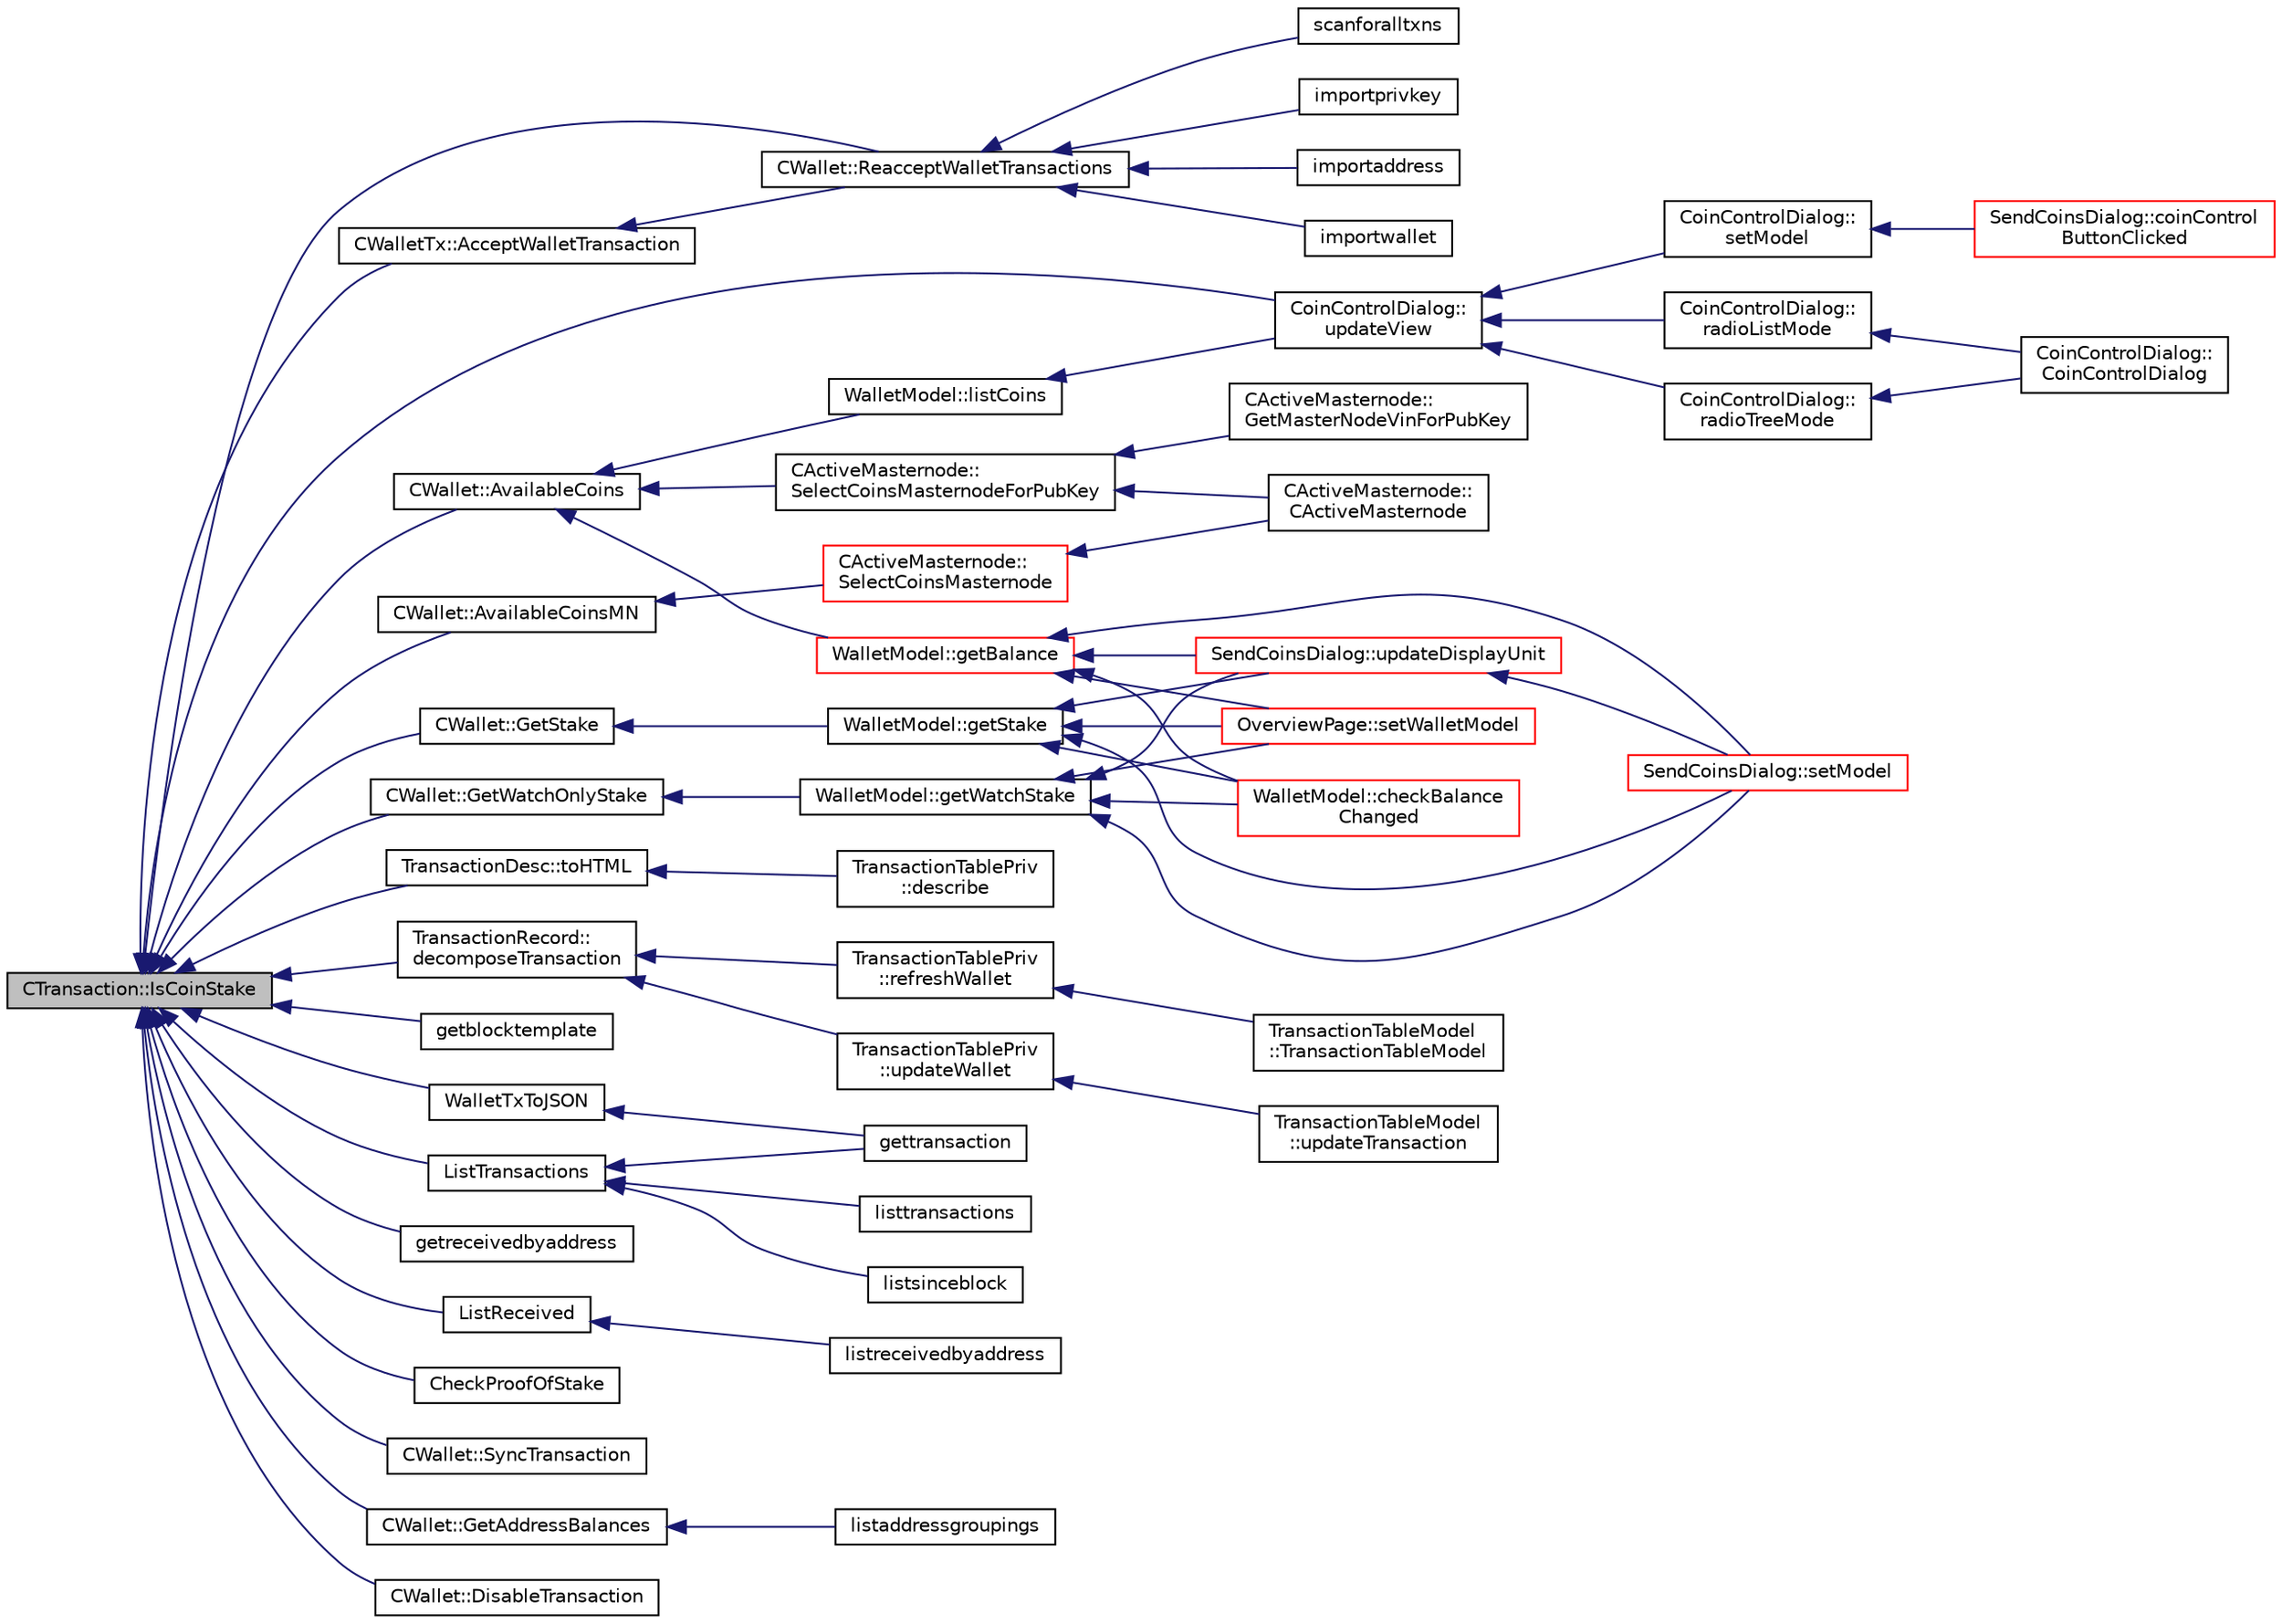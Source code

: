 digraph "CTransaction::IsCoinStake"
{
  edge [fontname="Helvetica",fontsize="10",labelfontname="Helvetica",labelfontsize="10"];
  node [fontname="Helvetica",fontsize="10",shape=record];
  rankdir="LR";
  Node237 [label="CTransaction::IsCoinStake",height=0.2,width=0.4,color="black", fillcolor="grey75", style="filled", fontcolor="black"];
  Node237 -> Node238 [dir="back",color="midnightblue",fontsize="10",style="solid",fontname="Helvetica"];
  Node238 [label="CWalletTx::AcceptWalletTransaction",height=0.2,width=0.4,color="black", fillcolor="white", style="filled",URL="$d6/d53/class_c_wallet_tx.html#af6d1a5a731bb69e1d94de84eb6fd15a5"];
  Node238 -> Node239 [dir="back",color="midnightblue",fontsize="10",style="solid",fontname="Helvetica"];
  Node239 [label="CWallet::ReacceptWalletTransactions",height=0.2,width=0.4,color="black", fillcolor="white", style="filled",URL="$d2/de5/class_c_wallet.html#a796c23450c8482e10e0c75ae5c1fa8ed"];
  Node239 -> Node240 [dir="back",color="midnightblue",fontsize="10",style="solid",fontname="Helvetica"];
  Node240 [label="importprivkey",height=0.2,width=0.4,color="black", fillcolor="white", style="filled",URL="$dc/dbf/rpcdump_8cpp.html#a3a6fdb974fce01220a895393d444e981"];
  Node239 -> Node241 [dir="back",color="midnightblue",fontsize="10",style="solid",fontname="Helvetica"];
  Node241 [label="importaddress",height=0.2,width=0.4,color="black", fillcolor="white", style="filled",URL="$dc/dbf/rpcdump_8cpp.html#a457bc572859c8265c72a0afd1a6db56c"];
  Node239 -> Node242 [dir="back",color="midnightblue",fontsize="10",style="solid",fontname="Helvetica"];
  Node242 [label="importwallet",height=0.2,width=0.4,color="black", fillcolor="white", style="filled",URL="$dc/dbf/rpcdump_8cpp.html#a2566d5c9dd1938b74e70398cdb3ac5c1"];
  Node239 -> Node243 [dir="back",color="midnightblue",fontsize="10",style="solid",fontname="Helvetica"];
  Node243 [label="scanforalltxns",height=0.2,width=0.4,color="black", fillcolor="white", style="filled",URL="$df/d1d/rpcwallet_8cpp.html#a798669ad37caa71ddd18f73bc5aa5841"];
  Node237 -> Node244 [dir="back",color="midnightblue",fontsize="10",style="solid",fontname="Helvetica"];
  Node244 [label="CoinControlDialog::\lupdateView",height=0.2,width=0.4,color="black", fillcolor="white", style="filled",URL="$dd/dfb/class_coin_control_dialog.html#aadea33050e5c1efd5eae8d2fcfa721f9"];
  Node244 -> Node245 [dir="back",color="midnightblue",fontsize="10",style="solid",fontname="Helvetica"];
  Node245 [label="CoinControlDialog::\lsetModel",height=0.2,width=0.4,color="black", fillcolor="white", style="filled",URL="$dd/dfb/class_coin_control_dialog.html#a4c34a48574814089c54f763a22f5317a"];
  Node245 -> Node246 [dir="back",color="midnightblue",fontsize="10",style="solid",fontname="Helvetica"];
  Node246 [label="SendCoinsDialog::coinControl\lButtonClicked",height=0.2,width=0.4,color="red", fillcolor="white", style="filled",URL="$d6/de6/class_send_coins_dialog.html#a59d757d9e4bea5b380eb480fd79cfb49"];
  Node244 -> Node248 [dir="back",color="midnightblue",fontsize="10",style="solid",fontname="Helvetica"];
  Node248 [label="CoinControlDialog::\lradioTreeMode",height=0.2,width=0.4,color="black", fillcolor="white", style="filled",URL="$dd/dfb/class_coin_control_dialog.html#a1990d478f3ffba666c358a4f1bd395ec"];
  Node248 -> Node249 [dir="back",color="midnightblue",fontsize="10",style="solid",fontname="Helvetica"];
  Node249 [label="CoinControlDialog::\lCoinControlDialog",height=0.2,width=0.4,color="black", fillcolor="white", style="filled",URL="$dd/dfb/class_coin_control_dialog.html#a0945e59c25f956fdab199dbaf252eff5"];
  Node244 -> Node250 [dir="back",color="midnightblue",fontsize="10",style="solid",fontname="Helvetica"];
  Node250 [label="CoinControlDialog::\lradioListMode",height=0.2,width=0.4,color="black", fillcolor="white", style="filled",URL="$dd/dfb/class_coin_control_dialog.html#a775c6d290cb63667a434b09072094533"];
  Node250 -> Node249 [dir="back",color="midnightblue",fontsize="10",style="solid",fontname="Helvetica"];
  Node237 -> Node251 [dir="back",color="midnightblue",fontsize="10",style="solid",fontname="Helvetica"];
  Node251 [label="TransactionDesc::toHTML",height=0.2,width=0.4,color="black", fillcolor="white", style="filled",URL="$d4/da9/class_transaction_desc.html#ab7c9dbb2048aae121dd9d75df86e64f4"];
  Node251 -> Node252 [dir="back",color="midnightblue",fontsize="10",style="solid",fontname="Helvetica"];
  Node252 [label="TransactionTablePriv\l::describe",height=0.2,width=0.4,color="black", fillcolor="white", style="filled",URL="$d2/ddb/class_transaction_table_priv.html#ab08d44e16bf6dd95b5b83959b3013780"];
  Node237 -> Node253 [dir="back",color="midnightblue",fontsize="10",style="solid",fontname="Helvetica"];
  Node253 [label="TransactionRecord::\ldecomposeTransaction",height=0.2,width=0.4,color="black", fillcolor="white", style="filled",URL="$d1/da7/class_transaction_record.html#a9f5db4465fa5fdcc3f9af525096bcdb9"];
  Node253 -> Node254 [dir="back",color="midnightblue",fontsize="10",style="solid",fontname="Helvetica"];
  Node254 [label="TransactionTablePriv\l::refreshWallet",height=0.2,width=0.4,color="black", fillcolor="white", style="filled",URL="$d2/ddb/class_transaction_table_priv.html#a1f81da5d7cfb2aac03a5e18e6bc91792"];
  Node254 -> Node255 [dir="back",color="midnightblue",fontsize="10",style="solid",fontname="Helvetica"];
  Node255 [label="TransactionTableModel\l::TransactionTableModel",height=0.2,width=0.4,color="black", fillcolor="white", style="filled",URL="$d7/dfe/class_transaction_table_model.html#a6c10b7cab9804eee6df9e049a978dc62"];
  Node253 -> Node256 [dir="back",color="midnightblue",fontsize="10",style="solid",fontname="Helvetica"];
  Node256 [label="TransactionTablePriv\l::updateWallet",height=0.2,width=0.4,color="black", fillcolor="white", style="filled",URL="$d2/ddb/class_transaction_table_priv.html#a5a8454ce91251c4d9eb927bf2850745c"];
  Node256 -> Node257 [dir="back",color="midnightblue",fontsize="10",style="solid",fontname="Helvetica"];
  Node257 [label="TransactionTableModel\l::updateTransaction",height=0.2,width=0.4,color="black", fillcolor="white", style="filled",URL="$d7/dfe/class_transaction_table_model.html#a8de43b3c7ba0612304906eb5a2f51a06"];
  Node237 -> Node258 [dir="back",color="midnightblue",fontsize="10",style="solid",fontname="Helvetica"];
  Node258 [label="getblocktemplate",height=0.2,width=0.4,color="black", fillcolor="white", style="filled",URL="$d4/ddd/rpcmining_8cpp.html#a27347eecedd59156c914fcb5ce488f9a"];
  Node237 -> Node259 [dir="back",color="midnightblue",fontsize="10",style="solid",fontname="Helvetica"];
  Node259 [label="WalletTxToJSON",height=0.2,width=0.4,color="black", fillcolor="white", style="filled",URL="$df/d1d/rpcwallet_8cpp.html#a28e51f3edfce43e075603e9e315f40c4"];
  Node259 -> Node260 [dir="back",color="midnightblue",fontsize="10",style="solid",fontname="Helvetica"];
  Node260 [label="gettransaction",height=0.2,width=0.4,color="black", fillcolor="white", style="filled",URL="$df/d1d/rpcwallet_8cpp.html#a845c15a1402787fcf2cc021111ea89f5"];
  Node237 -> Node261 [dir="back",color="midnightblue",fontsize="10",style="solid",fontname="Helvetica"];
  Node261 [label="getreceivedbyaddress",height=0.2,width=0.4,color="black", fillcolor="white", style="filled",URL="$df/d1d/rpcwallet_8cpp.html#abbb6475509aa2e69844f0b3a8bcb422a"];
  Node237 -> Node262 [dir="back",color="midnightblue",fontsize="10",style="solid",fontname="Helvetica"];
  Node262 [label="ListReceived",height=0.2,width=0.4,color="black", fillcolor="white", style="filled",URL="$df/d1d/rpcwallet_8cpp.html#a0cc958f67a8d6d0002cb4fee19eddb5c"];
  Node262 -> Node263 [dir="back",color="midnightblue",fontsize="10",style="solid",fontname="Helvetica"];
  Node263 [label="listreceivedbyaddress",height=0.2,width=0.4,color="black", fillcolor="white", style="filled",URL="$df/d1d/rpcwallet_8cpp.html#a34b36ceb4a7e36e0dab24cf675c49da5"];
  Node237 -> Node264 [dir="back",color="midnightblue",fontsize="10",style="solid",fontname="Helvetica"];
  Node264 [label="ListTransactions",height=0.2,width=0.4,color="black", fillcolor="white", style="filled",URL="$df/d1d/rpcwallet_8cpp.html#a460d931e7f098979bea783409c971d53"];
  Node264 -> Node265 [dir="back",color="midnightblue",fontsize="10",style="solid",fontname="Helvetica"];
  Node265 [label="listtransactions",height=0.2,width=0.4,color="black", fillcolor="white", style="filled",URL="$df/d1d/rpcwallet_8cpp.html#a3247ccfc52f810122e28895d423e13fd"];
  Node264 -> Node266 [dir="back",color="midnightblue",fontsize="10",style="solid",fontname="Helvetica"];
  Node266 [label="listsinceblock",height=0.2,width=0.4,color="black", fillcolor="white", style="filled",URL="$df/d1d/rpcwallet_8cpp.html#a53cf4975a89f414ef3bd180f6b4773cd"];
  Node264 -> Node260 [dir="back",color="midnightblue",fontsize="10",style="solid",fontname="Helvetica"];
  Node237 -> Node267 [dir="back",color="midnightblue",fontsize="10",style="solid",fontname="Helvetica"];
  Node267 [label="CheckProofOfStake",height=0.2,width=0.4,color="black", fillcolor="white", style="filled",URL="$d4/dd4/stake_8h.html#a01e09fbdb926d4581ea48c4cf2f337a1"];
  Node237 -> Node268 [dir="back",color="midnightblue",fontsize="10",style="solid",fontname="Helvetica"];
  Node268 [label="CWallet::SyncTransaction",height=0.2,width=0.4,color="black", fillcolor="white", style="filled",URL="$d2/de5/class_c_wallet.html#ac18895d63adb58d85558f0efd6addb3f"];
  Node237 -> Node239 [dir="back",color="midnightblue",fontsize="10",style="solid",fontname="Helvetica"];
  Node237 -> Node269 [dir="back",color="midnightblue",fontsize="10",style="solid",fontname="Helvetica"];
  Node269 [label="CWallet::GetStake",height=0.2,width=0.4,color="black", fillcolor="white", style="filled",URL="$d2/de5/class_c_wallet.html#a87a52700330336da4957026c091916d8"];
  Node269 -> Node270 [dir="back",color="midnightblue",fontsize="10",style="solid",fontname="Helvetica"];
  Node270 [label="WalletModel::getStake",height=0.2,width=0.4,color="black", fillcolor="white", style="filled",URL="$d4/d27/class_wallet_model.html#a52610e28004228368104550b2e652872"];
  Node270 -> Node271 [dir="back",color="midnightblue",fontsize="10",style="solid",fontname="Helvetica"];
  Node271 [label="OverviewPage::setWalletModel",height=0.2,width=0.4,color="red", fillcolor="white", style="filled",URL="$d1/d91/class_overview_page.html#a2ed52a3a87e9c74fee38fa873c9bc71f"];
  Node270 -> Node273 [dir="back",color="midnightblue",fontsize="10",style="solid",fontname="Helvetica"];
  Node273 [label="SendCoinsDialog::setModel",height=0.2,width=0.4,color="red", fillcolor="white", style="filled",URL="$d6/de6/class_send_coins_dialog.html#a73a6c1b1850a334ee652ac167713a2aa"];
  Node270 -> Node274 [dir="back",color="midnightblue",fontsize="10",style="solid",fontname="Helvetica"];
  Node274 [label="SendCoinsDialog::updateDisplayUnit",height=0.2,width=0.4,color="red", fillcolor="white", style="filled",URL="$d6/de6/class_send_coins_dialog.html#a74815ad8502b126200b6fd2e59e9f042"];
  Node274 -> Node273 [dir="back",color="midnightblue",fontsize="10",style="solid",fontname="Helvetica"];
  Node270 -> Node275 [dir="back",color="midnightblue",fontsize="10",style="solid",fontname="Helvetica"];
  Node275 [label="WalletModel::checkBalance\lChanged",height=0.2,width=0.4,color="red", fillcolor="white", style="filled",URL="$d4/d27/class_wallet_model.html#adcc4eb8cd71cb4de223621866bb7fb7d"];
  Node237 -> Node279 [dir="back",color="midnightblue",fontsize="10",style="solid",fontname="Helvetica"];
  Node279 [label="CWallet::GetWatchOnlyStake",height=0.2,width=0.4,color="black", fillcolor="white", style="filled",URL="$d2/de5/class_c_wallet.html#a82b1de8131c2cdd7ec158a06f42586e0"];
  Node279 -> Node280 [dir="back",color="midnightblue",fontsize="10",style="solid",fontname="Helvetica"];
  Node280 [label="WalletModel::getWatchStake",height=0.2,width=0.4,color="black", fillcolor="white", style="filled",URL="$d4/d27/class_wallet_model.html#a0ce2b0a7228e7c8f11e083d20ff005a3"];
  Node280 -> Node271 [dir="back",color="midnightblue",fontsize="10",style="solid",fontname="Helvetica"];
  Node280 -> Node273 [dir="back",color="midnightblue",fontsize="10",style="solid",fontname="Helvetica"];
  Node280 -> Node274 [dir="back",color="midnightblue",fontsize="10",style="solid",fontname="Helvetica"];
  Node280 -> Node275 [dir="back",color="midnightblue",fontsize="10",style="solid",fontname="Helvetica"];
  Node237 -> Node281 [dir="back",color="midnightblue",fontsize="10",style="solid",fontname="Helvetica"];
  Node281 [label="CWallet::AvailableCoins",height=0.2,width=0.4,color="black", fillcolor="white", style="filled",URL="$d2/de5/class_c_wallet.html#a0f950dede91de2be32ea8c43a40469ab"];
  Node281 -> Node282 [dir="back",color="midnightblue",fontsize="10",style="solid",fontname="Helvetica"];
  Node282 [label="CActiveMasternode::\lSelectCoinsMasternodeForPubKey",height=0.2,width=0.4,color="black", fillcolor="white", style="filled",URL="$d9/d29/class_c_active_masternode.html#aefe3cf727f6f6407da78d41afe9846d0"];
  Node282 -> Node283 [dir="back",color="midnightblue",fontsize="10",style="solid",fontname="Helvetica"];
  Node283 [label="CActiveMasternode::\lGetMasterNodeVinForPubKey",height=0.2,width=0.4,color="black", fillcolor="white", style="filled",URL="$d9/d29/class_c_active_masternode.html#ada17e6bbfd69a3acf166b49c10365da4"];
  Node282 -> Node284 [dir="back",color="midnightblue",fontsize="10",style="solid",fontname="Helvetica"];
  Node284 [label="CActiveMasternode::\lCActiveMasternode",height=0.2,width=0.4,color="black", fillcolor="white", style="filled",URL="$d9/d29/class_c_active_masternode.html#a7ffb946d1b2aad0054d3b3efce8c0543"];
  Node281 -> Node285 [dir="back",color="midnightblue",fontsize="10",style="solid",fontname="Helvetica"];
  Node285 [label="WalletModel::getBalance",height=0.2,width=0.4,color="red", fillcolor="white", style="filled",URL="$d4/d27/class_wallet_model.html#a4d2cb225a19b89c64f4b5d81faf89beb"];
  Node285 -> Node271 [dir="back",color="midnightblue",fontsize="10",style="solid",fontname="Helvetica"];
  Node285 -> Node273 [dir="back",color="midnightblue",fontsize="10",style="solid",fontname="Helvetica"];
  Node285 -> Node274 [dir="back",color="midnightblue",fontsize="10",style="solid",fontname="Helvetica"];
  Node285 -> Node275 [dir="back",color="midnightblue",fontsize="10",style="solid",fontname="Helvetica"];
  Node281 -> Node288 [dir="back",color="midnightblue",fontsize="10",style="solid",fontname="Helvetica"];
  Node288 [label="WalletModel::listCoins",height=0.2,width=0.4,color="black", fillcolor="white", style="filled",URL="$d4/d27/class_wallet_model.html#ae5ce26bba42701b45de766ef11cc9a47"];
  Node288 -> Node244 [dir="back",color="midnightblue",fontsize="10",style="solid",fontname="Helvetica"];
  Node237 -> Node289 [dir="back",color="midnightblue",fontsize="10",style="solid",fontname="Helvetica"];
  Node289 [label="CWallet::AvailableCoinsMN",height=0.2,width=0.4,color="black", fillcolor="white", style="filled",URL="$d2/de5/class_c_wallet.html#a8ba0ffab3889fb1d3519d8578e26cb16"];
  Node289 -> Node290 [dir="back",color="midnightblue",fontsize="10",style="solid",fontname="Helvetica"];
  Node290 [label="CActiveMasternode::\lSelectCoinsMasternode",height=0.2,width=0.4,color="red", fillcolor="white", style="filled",URL="$d9/d29/class_c_active_masternode.html#ac4fc5fb1681bf0a0f3d30e706fb0577a"];
  Node290 -> Node284 [dir="back",color="midnightblue",fontsize="10",style="solid",fontname="Helvetica"];
  Node237 -> Node293 [dir="back",color="midnightblue",fontsize="10",style="solid",fontname="Helvetica"];
  Node293 [label="CWallet::GetAddressBalances",height=0.2,width=0.4,color="black", fillcolor="white", style="filled",URL="$d2/de5/class_c_wallet.html#aadffdf5d0e2f2413cdcc2a39fc2e310d"];
  Node293 -> Node294 [dir="back",color="midnightblue",fontsize="10",style="solid",fontname="Helvetica"];
  Node294 [label="listaddressgroupings",height=0.2,width=0.4,color="black", fillcolor="white", style="filled",URL="$df/d1d/rpcwallet_8cpp.html#a6be618acd7a7b1fb454dacbf24294317"];
  Node237 -> Node295 [dir="back",color="midnightblue",fontsize="10",style="solid",fontname="Helvetica"];
  Node295 [label="CWallet::DisableTransaction",height=0.2,width=0.4,color="black", fillcolor="white", style="filled",URL="$d2/de5/class_c_wallet.html#a1782cbf0771e3c5dc440cbfd421a97b2"];
}
